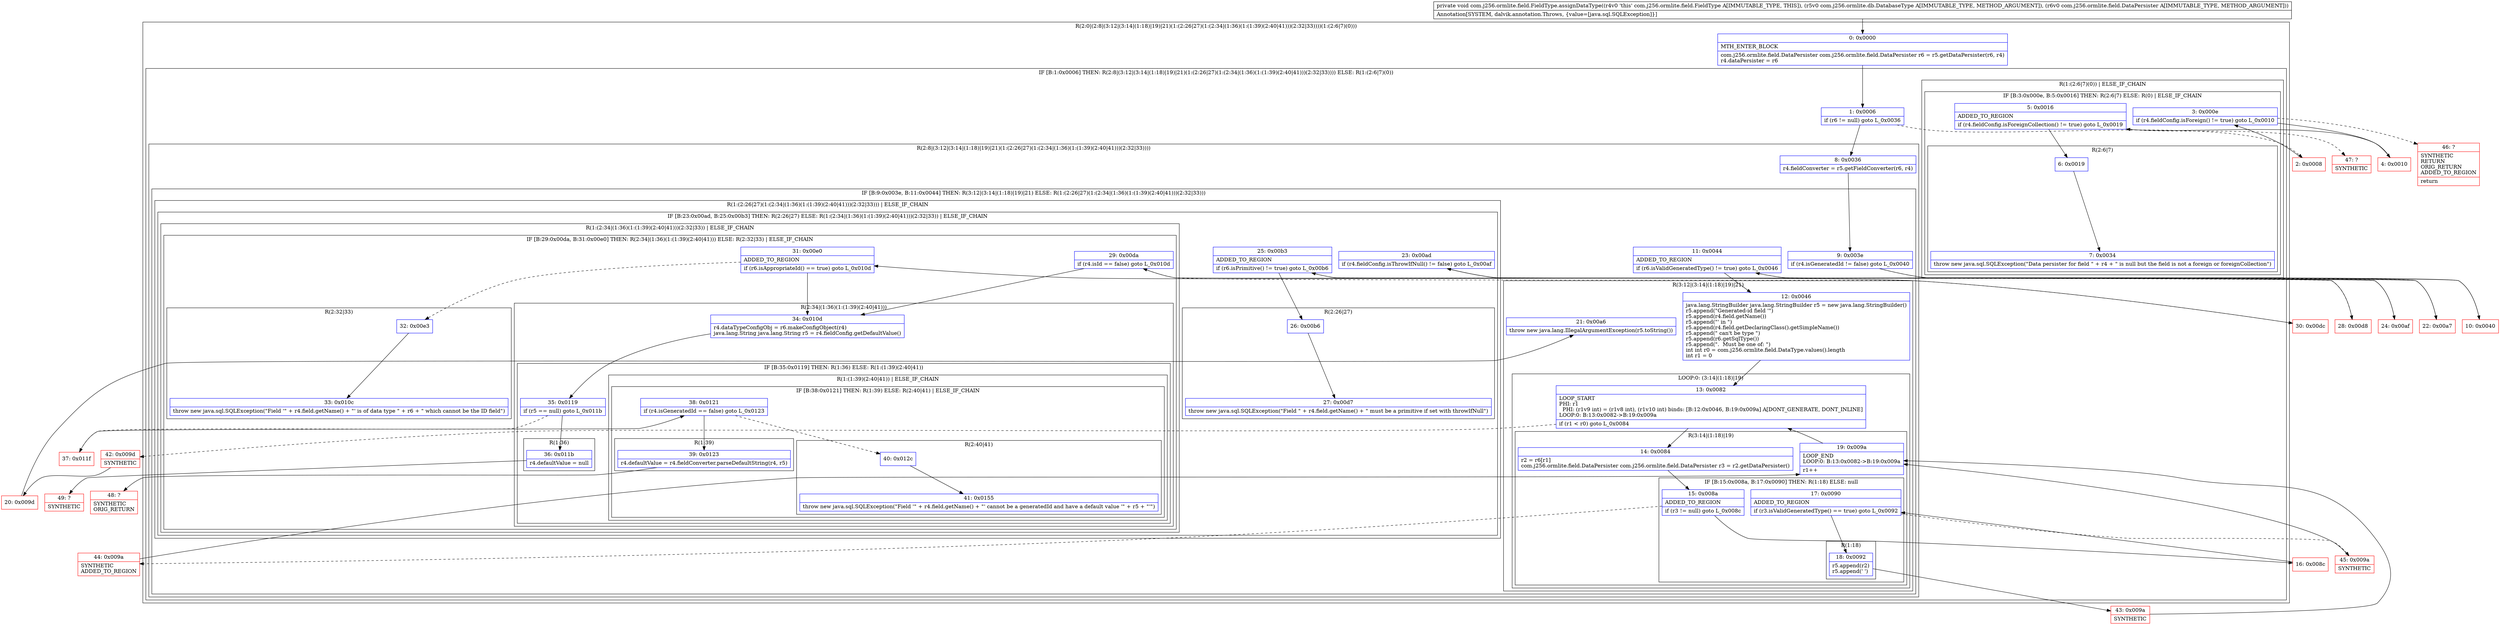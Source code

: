 digraph "CFG forcom.j256.ormlite.field.FieldType.assignDataType(Lcom\/j256\/ormlite\/db\/DatabaseType;Lcom\/j256\/ormlite\/field\/DataPersister;)V" {
subgraph cluster_Region_862405112 {
label = "R(2:0|(2:8|(3:12|(3:14|(1:18)|19)|21)(1:(2:26|27)(1:(2:34|(1:36)(1:(1:39)(2:40|41)))(2:32|33))))(1:(2:6|7)(0)))";
node [shape=record,color=blue];
Node_0 [shape=record,label="{0\:\ 0x0000|MTH_ENTER_BLOCK\l|com.j256.ormlite.field.DataPersister com.j256.ormlite.field.DataPersister r6 = r5.getDataPersister(r6, r4)\lr4.dataPersister = r6\l}"];
subgraph cluster_IfRegion_553840771 {
label = "IF [B:1:0x0006] THEN: R(2:8|(3:12|(3:14|(1:18)|19)|21)(1:(2:26|27)(1:(2:34|(1:36)(1:(1:39)(2:40|41)))(2:32|33)))) ELSE: R(1:(2:6|7)(0))";
node [shape=record,color=blue];
Node_1 [shape=record,label="{1\:\ 0x0006|if (r6 != null) goto L_0x0036\l}"];
subgraph cluster_Region_1157389427 {
label = "R(2:8|(3:12|(3:14|(1:18)|19)|21)(1:(2:26|27)(1:(2:34|(1:36)(1:(1:39)(2:40|41)))(2:32|33))))";
node [shape=record,color=blue];
Node_8 [shape=record,label="{8\:\ 0x0036|r4.fieldConverter = r5.getFieldConverter(r6, r4)\l}"];
subgraph cluster_IfRegion_1192151017 {
label = "IF [B:9:0x003e, B:11:0x0044] THEN: R(3:12|(3:14|(1:18)|19)|21) ELSE: R(1:(2:26|27)(1:(2:34|(1:36)(1:(1:39)(2:40|41)))(2:32|33)))";
node [shape=record,color=blue];
Node_9 [shape=record,label="{9\:\ 0x003e|if (r4.isGeneratedId != false) goto L_0x0040\l}"];
Node_11 [shape=record,label="{11\:\ 0x0044|ADDED_TO_REGION\l|if (r6.isValidGeneratedType() != true) goto L_0x0046\l}"];
subgraph cluster_Region_1315911281 {
label = "R(3:12|(3:14|(1:18)|19)|21)";
node [shape=record,color=blue];
Node_12 [shape=record,label="{12\:\ 0x0046|java.lang.StringBuilder java.lang.StringBuilder r5 = new java.lang.StringBuilder()\lr5.append(\"Generated\-id field '\")\lr5.append(r4.field.getName())\lr5.append(\"' in \")\lr5.append(r4.field.getDeclaringClass().getSimpleName())\lr5.append(\" can't be type \")\lr5.append(r6.getSqlType())\lr5.append(\".  Must be one of: \")\lint int r0 = com.j256.ormlite.field.DataType.values().length\lint r1 = 0\l}"];
subgraph cluster_LoopRegion_2034981357 {
label = "LOOP:0: (3:14|(1:18)|19)";
node [shape=record,color=blue];
Node_13 [shape=record,label="{13\:\ 0x0082|LOOP_START\lPHI: r1 \l  PHI: (r1v9 int) = (r1v8 int), (r1v10 int) binds: [B:12:0x0046, B:19:0x009a] A[DONT_GENERATE, DONT_INLINE]\lLOOP:0: B:13:0x0082\-\>B:19:0x009a\l|if (r1 \< r0) goto L_0x0084\l}"];
subgraph cluster_Region_1972813418 {
label = "R(3:14|(1:18)|19)";
node [shape=record,color=blue];
Node_14 [shape=record,label="{14\:\ 0x0084|r2 = r6[r1]\lcom.j256.ormlite.field.DataPersister com.j256.ormlite.field.DataPersister r3 = r2.getDataPersister()\l}"];
subgraph cluster_IfRegion_245990303 {
label = "IF [B:15:0x008a, B:17:0x0090] THEN: R(1:18) ELSE: null";
node [shape=record,color=blue];
Node_15 [shape=record,label="{15\:\ 0x008a|ADDED_TO_REGION\l|if (r3 != null) goto L_0x008c\l}"];
Node_17 [shape=record,label="{17\:\ 0x0090|ADDED_TO_REGION\l|if (r3.isValidGeneratedType() == true) goto L_0x0092\l}"];
subgraph cluster_Region_1543969203 {
label = "R(1:18)";
node [shape=record,color=blue];
Node_18 [shape=record,label="{18\:\ 0x0092|r5.append(r2)\lr5.append(' ')\l}"];
}
}
Node_19 [shape=record,label="{19\:\ 0x009a|LOOP_END\lLOOP:0: B:13:0x0082\-\>B:19:0x009a\l|r1++\l}"];
}
}
Node_21 [shape=record,label="{21\:\ 0x00a6|throw new java.lang.IllegalArgumentException(r5.toString())\l}"];
}
subgraph cluster_Region_673361781 {
label = "R(1:(2:26|27)(1:(2:34|(1:36)(1:(1:39)(2:40|41)))(2:32|33))) | ELSE_IF_CHAIN\l";
node [shape=record,color=blue];
subgraph cluster_IfRegion_2027897303 {
label = "IF [B:23:0x00ad, B:25:0x00b3] THEN: R(2:26|27) ELSE: R(1:(2:34|(1:36)(1:(1:39)(2:40|41)))(2:32|33)) | ELSE_IF_CHAIN\l";
node [shape=record,color=blue];
Node_23 [shape=record,label="{23\:\ 0x00ad|if (r4.fieldConfig.isThrowIfNull() != false) goto L_0x00af\l}"];
Node_25 [shape=record,label="{25\:\ 0x00b3|ADDED_TO_REGION\l|if (r6.isPrimitive() != true) goto L_0x00b6\l}"];
subgraph cluster_Region_1997926239 {
label = "R(2:26|27)";
node [shape=record,color=blue];
Node_26 [shape=record,label="{26\:\ 0x00b6}"];
Node_27 [shape=record,label="{27\:\ 0x00d7|throw new java.sql.SQLException(\"Field \" + r4.field.getName() + \" must be a primitive if set with throwIfNull\")\l}"];
}
subgraph cluster_Region_387199723 {
label = "R(1:(2:34|(1:36)(1:(1:39)(2:40|41)))(2:32|33)) | ELSE_IF_CHAIN\l";
node [shape=record,color=blue];
subgraph cluster_IfRegion_1583777147 {
label = "IF [B:29:0x00da, B:31:0x00e0] THEN: R(2:34|(1:36)(1:(1:39)(2:40|41))) ELSE: R(2:32|33) | ELSE_IF_CHAIN\l";
node [shape=record,color=blue];
Node_29 [shape=record,label="{29\:\ 0x00da|if (r4.isId == false) goto L_0x010d\l}"];
Node_31 [shape=record,label="{31\:\ 0x00e0|ADDED_TO_REGION\l|if (r6.isAppropriateId() == true) goto L_0x010d\l}"];
subgraph cluster_Region_1877356753 {
label = "R(2:34|(1:36)(1:(1:39)(2:40|41)))";
node [shape=record,color=blue];
Node_34 [shape=record,label="{34\:\ 0x010d|r4.dataTypeConfigObj = r6.makeConfigObject(r4)\ljava.lang.String java.lang.String r5 = r4.fieldConfig.getDefaultValue()\l}"];
subgraph cluster_IfRegion_1516137693 {
label = "IF [B:35:0x0119] THEN: R(1:36) ELSE: R(1:(1:39)(2:40|41))";
node [shape=record,color=blue];
Node_35 [shape=record,label="{35\:\ 0x0119|if (r5 == null) goto L_0x011b\l}"];
subgraph cluster_Region_884180437 {
label = "R(1:36)";
node [shape=record,color=blue];
Node_36 [shape=record,label="{36\:\ 0x011b|r4.defaultValue = null\l}"];
}
subgraph cluster_Region_165141809 {
label = "R(1:(1:39)(2:40|41)) | ELSE_IF_CHAIN\l";
node [shape=record,color=blue];
subgraph cluster_IfRegion_1373676611 {
label = "IF [B:38:0x0121] THEN: R(1:39) ELSE: R(2:40|41) | ELSE_IF_CHAIN\l";
node [shape=record,color=blue];
Node_38 [shape=record,label="{38\:\ 0x0121|if (r4.isGeneratedId == false) goto L_0x0123\l}"];
subgraph cluster_Region_813266864 {
label = "R(1:39)";
node [shape=record,color=blue];
Node_39 [shape=record,label="{39\:\ 0x0123|r4.defaultValue = r4.fieldConverter.parseDefaultString(r4, r5)\l}"];
}
subgraph cluster_Region_1858578902 {
label = "R(2:40|41)";
node [shape=record,color=blue];
Node_40 [shape=record,label="{40\:\ 0x012c}"];
Node_41 [shape=record,label="{41\:\ 0x0155|throw new java.sql.SQLException(\"Field '\" + r4.field.getName() + \"' cannot be a generatedId and have a default value '\" + r5 + \"'\")\l}"];
}
}
}
}
}
subgraph cluster_Region_1485656034 {
label = "R(2:32|33)";
node [shape=record,color=blue];
Node_32 [shape=record,label="{32\:\ 0x00e3}"];
Node_33 [shape=record,label="{33\:\ 0x010c|throw new java.sql.SQLException(\"Field '\" + r4.field.getName() + \"' is of data type \" + r6 + \" which cannot be the ID field\")\l}"];
}
}
}
}
}
}
}
subgraph cluster_Region_1742030846 {
label = "R(1:(2:6|7)(0)) | ELSE_IF_CHAIN\l";
node [shape=record,color=blue];
subgraph cluster_IfRegion_1340140540 {
label = "IF [B:3:0x000e, B:5:0x0016] THEN: R(2:6|7) ELSE: R(0) | ELSE_IF_CHAIN\l";
node [shape=record,color=blue];
Node_3 [shape=record,label="{3\:\ 0x000e|if (r4.fieldConfig.isForeign() != true) goto L_0x0010\l}"];
Node_5 [shape=record,label="{5\:\ 0x0016|ADDED_TO_REGION\l|if (r4.fieldConfig.isForeignCollection() != true) goto L_0x0019\l}"];
subgraph cluster_Region_2020182372 {
label = "R(2:6|7)";
node [shape=record,color=blue];
Node_6 [shape=record,label="{6\:\ 0x0019}"];
Node_7 [shape=record,label="{7\:\ 0x0034|throw new java.sql.SQLException(\"Data persister for field \" + r4 + \" is null but the field is not a foreign or foreignCollection\")\l}"];
}
subgraph cluster_Region_754968726 {
label = "R(0)";
node [shape=record,color=blue];
}
}
}
}
}
Node_2 [shape=record,color=red,label="{2\:\ 0x0008}"];
Node_4 [shape=record,color=red,label="{4\:\ 0x0010}"];
Node_10 [shape=record,color=red,label="{10\:\ 0x0040}"];
Node_16 [shape=record,color=red,label="{16\:\ 0x008c}"];
Node_20 [shape=record,color=red,label="{20\:\ 0x009d}"];
Node_22 [shape=record,color=red,label="{22\:\ 0x00a7}"];
Node_24 [shape=record,color=red,label="{24\:\ 0x00af}"];
Node_28 [shape=record,color=red,label="{28\:\ 0x00d8}"];
Node_30 [shape=record,color=red,label="{30\:\ 0x00dc}"];
Node_37 [shape=record,color=red,label="{37\:\ 0x011f}"];
Node_42 [shape=record,color=red,label="{42\:\ 0x009d|SYNTHETIC\l}"];
Node_43 [shape=record,color=red,label="{43\:\ 0x009a|SYNTHETIC\l}"];
Node_44 [shape=record,color=red,label="{44\:\ 0x009a|SYNTHETIC\lADDED_TO_REGION\l}"];
Node_45 [shape=record,color=red,label="{45\:\ 0x009a|SYNTHETIC\l}"];
Node_46 [shape=record,color=red,label="{46\:\ ?|SYNTHETIC\lRETURN\lORIG_RETURN\lADDED_TO_REGION\l|return\l}"];
Node_47 [shape=record,color=red,label="{47\:\ ?|SYNTHETIC\l}"];
Node_48 [shape=record,color=red,label="{48\:\ ?|SYNTHETIC\lORIG_RETURN\l}"];
Node_49 [shape=record,color=red,label="{49\:\ ?|SYNTHETIC\l}"];
MethodNode[shape=record,label="{private void com.j256.ormlite.field.FieldType.assignDataType((r4v0 'this' com.j256.ormlite.field.FieldType A[IMMUTABLE_TYPE, THIS]), (r5v0 com.j256.ormlite.db.DatabaseType A[IMMUTABLE_TYPE, METHOD_ARGUMENT]), (r6v0 com.j256.ormlite.field.DataPersister A[IMMUTABLE_TYPE, METHOD_ARGUMENT]))  | Annotation[SYSTEM, dalvik.annotation.Throws, \{value=[java.sql.SQLException]\}]\l}"];
MethodNode -> Node_0;
Node_0 -> Node_1;
Node_1 -> Node_2[style=dashed];
Node_1 -> Node_8;
Node_8 -> Node_9;
Node_9 -> Node_10;
Node_9 -> Node_22[style=dashed];
Node_11 -> Node_12;
Node_11 -> Node_22[style=dashed];
Node_12 -> Node_13;
Node_13 -> Node_14;
Node_13 -> Node_42[style=dashed];
Node_14 -> Node_15;
Node_15 -> Node_16;
Node_15 -> Node_44[style=dashed];
Node_17 -> Node_18;
Node_17 -> Node_45[style=dashed];
Node_18 -> Node_43;
Node_19 -> Node_13;
Node_23 -> Node_24;
Node_23 -> Node_28[style=dashed];
Node_25 -> Node_26;
Node_25 -> Node_28[style=dashed];
Node_26 -> Node_27;
Node_29 -> Node_30[style=dashed];
Node_29 -> Node_34;
Node_31 -> Node_32[style=dashed];
Node_31 -> Node_34;
Node_34 -> Node_35;
Node_35 -> Node_36;
Node_35 -> Node_37[style=dashed];
Node_36 -> Node_49;
Node_38 -> Node_39;
Node_38 -> Node_40[style=dashed];
Node_39 -> Node_48;
Node_40 -> Node_41;
Node_32 -> Node_33;
Node_3 -> Node_4;
Node_3 -> Node_46[style=dashed];
Node_5 -> Node_6;
Node_5 -> Node_47[style=dashed];
Node_6 -> Node_7;
Node_2 -> Node_3;
Node_4 -> Node_5;
Node_10 -> Node_11;
Node_16 -> Node_17;
Node_20 -> Node_21;
Node_22 -> Node_23;
Node_24 -> Node_25;
Node_28 -> Node_29;
Node_30 -> Node_31;
Node_37 -> Node_38;
Node_42 -> Node_20;
Node_43 -> Node_19;
Node_44 -> Node_19;
Node_45 -> Node_19;
}


